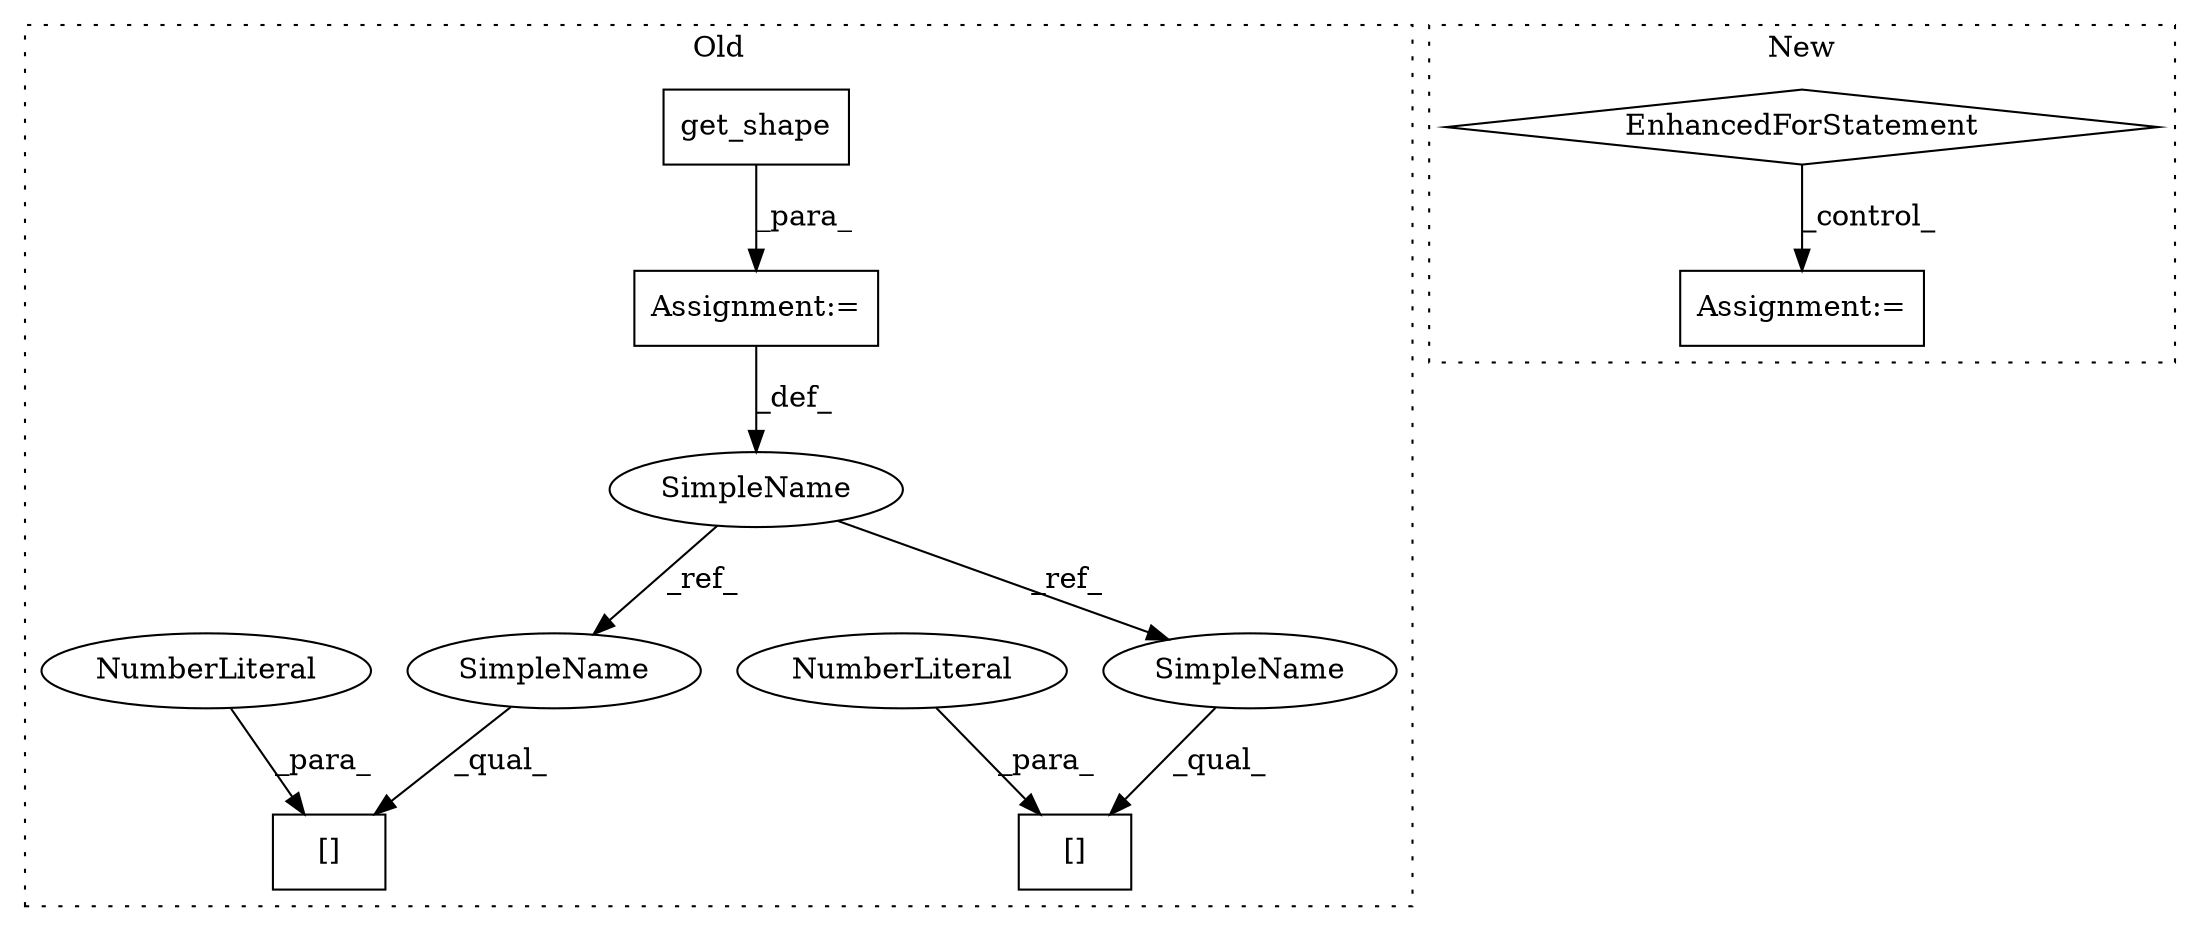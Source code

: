 digraph G {
subgraph cluster0 {
1 [label="get_shape" a="32" s="4401" l="11" shape="box"];
3 [label="[]" a="2" s="4475,4478" l="2,1" shape="box"];
4 [label="NumberLiteral" a="34" s="4477" l="1" shape="ellipse"];
5 [label="Assignment:=" a="7" s="4390" l="31" shape="box"];
7 [label="[]" a="2" s="4466,4469" l="2,1" shape="box"];
8 [label="NumberLiteral" a="34" s="4468" l="1" shape="ellipse"];
9 [label="SimpleName" a="42" s="4313" l="1" shape="ellipse"];
10 [label="SimpleName" a="42" s="4475" l="1" shape="ellipse"];
11 [label="SimpleName" a="42" s="4466" l="1" shape="ellipse"];
label = "Old";
style="dotted";
}
subgraph cluster1 {
2 [label="EnhancedForStatement" a="70" s="3930,4037" l="53,2" shape="diamond"];
6 [label="Assignment:=" a="7" s="4095" l="15" shape="box"];
label = "New";
style="dotted";
}
1 -> 5 [label="_para_"];
2 -> 6 [label="_control_"];
4 -> 3 [label="_para_"];
5 -> 9 [label="_def_"];
8 -> 7 [label="_para_"];
9 -> 11 [label="_ref_"];
9 -> 10 [label="_ref_"];
10 -> 3 [label="_qual_"];
11 -> 7 [label="_qual_"];
}